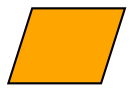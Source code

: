 digraph G{
  testnode [label="",shape="parallelogram",style=filled,fontcolor=black,fillcolor=orange,color=black];
}